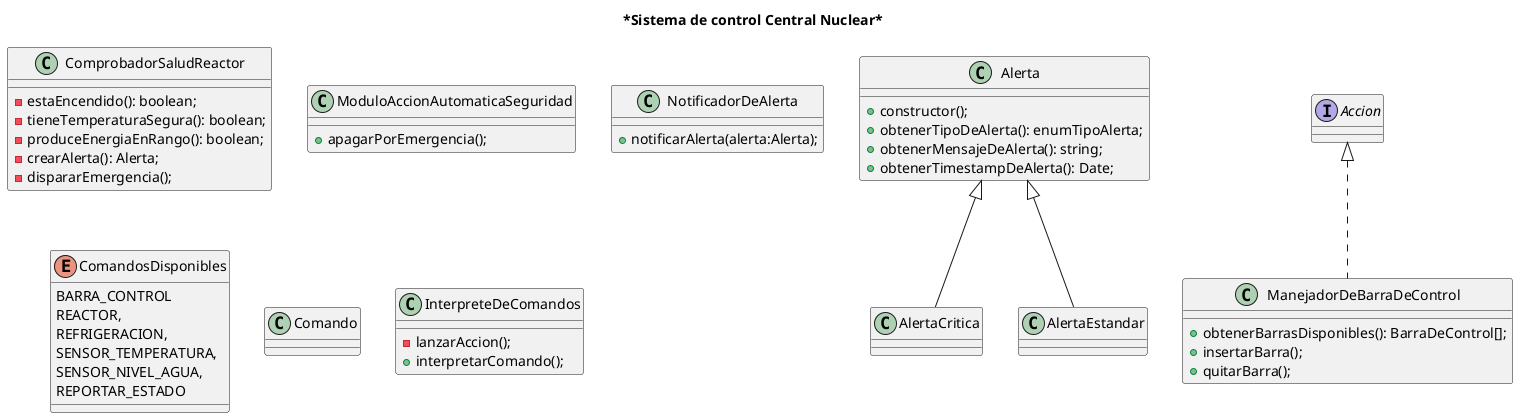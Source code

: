@startuml 

title ***Sistema de control Central Nuclear***


' Procesamiento de Datos
class ComprobadorSaludReactor {
    - estaEncendido(): boolean;
    - tieneTemperaturaSegura(): boolean;
    - produceEnergiaEnRango(): boolean;
    - crearAlerta(): Alerta;
    - dispararEmergencia();
}

' Acciones automáticas de seguridad
class ModuloAccionAutomaticaSeguridad {
    + apagarPorEmergencia();
}

' Interfaz humana

'' Manejo de alertas

class Alerta {
    + constructor();
    + obtenerTipoDeAlerta(): enumTipoAlerta;
    + obtenerMensajeDeAlerta(): string;
    + obtenerTimestampDeAlerta(): Date;
}

class AlertaCritica extends Alerta {

}

class AlertaEstandar extends Alerta {

}

class NotificadorDeAlerta {
    + notificarAlerta(alerta:Alerta);
}

'' Manejo de comandos
enum ComandosDisponibles {
    BARRA_CONTROL
    REACTOR,
    REFRIGERACION,
    SENSOR_TEMPERATURA,
    SENSOR_NIVEL_AGUA,
    REPORTAR_ESTADO
}

class Comando {

}

class InterpreteDeComandos {
    - lanzarAccion();
    + interpretarComando();
}

' Acciones
interface Accion {

}

'' Barras de control
class ManejadorDeBarraDeControl implements Accion {
    + obtenerBarrasDisponibles(): BarraDeControl[];
    + insertarBarra();
    + quitarBarra();
}

@enduml